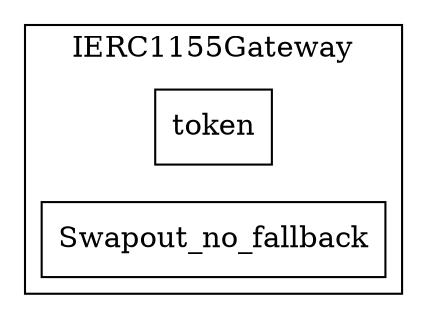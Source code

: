 strict digraph {
rankdir="LR"
node [shape=box]
subgraph cluster_20_IERC1155Gateway {
label = "IERC1155Gateway"
"20_token" [label="token"]
"20_Swapout_no_fallback" [label="Swapout_no_fallback"]
}subgraph cluster_solidity {
label = "[Solidity]"
}
}